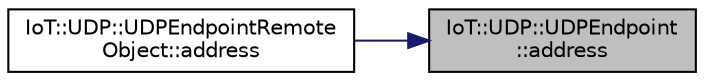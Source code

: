 digraph "IoT::UDP::UDPEndpoint::address"
{
 // LATEX_PDF_SIZE
  edge [fontname="Helvetica",fontsize="10",labelfontname="Helvetica",labelfontsize="10"];
  node [fontname="Helvetica",fontsize="10",shape=record];
  rankdir="RL";
  Node1 [label="IoT::UDP::UDPEndpoint\l::address",height=0.2,width=0.4,color="black", fillcolor="grey75", style="filled", fontcolor="black",tooltip="Destroys the UDPEndpoint."];
  Node1 -> Node2 [dir="back",color="midnightblue",fontsize="10",style="solid",fontname="Helvetica"];
  Node2 [label="IoT::UDP::UDPEndpointRemote\lObject::address",height=0.2,width=0.4,color="black", fillcolor="white", style="filled",URL="$classIoT_1_1UDP_1_1UDPEndpointRemoteObject.html#ac947e5d146ee609935e88689dffbf2f3",tooltip="Destroys the UDPEndpointRemoteObject."];
}
